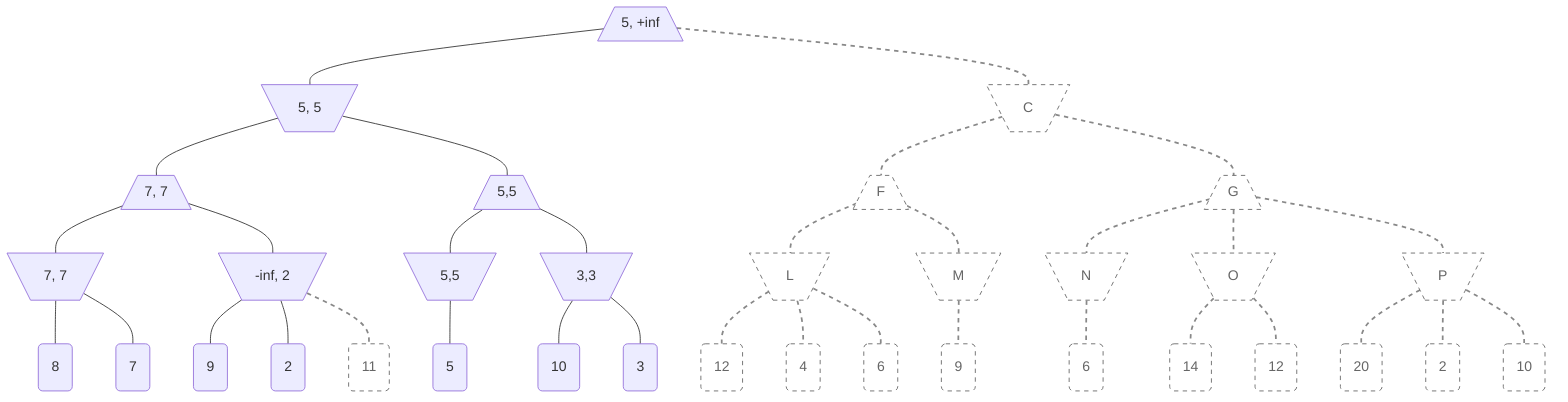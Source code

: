 flowchart TD
    classDef disabled fill:#fff,color:#666,stroke:#666,stroke-dasharray: 5 5
    
A[/5, +inf\] --- B    
A --- C:::disabled

B[\5, 5/] --- D
B --- E
C[\C/] --- F:::disabled
C --- G:::disabled

D[/7, 7\] --- H
D --- I
E[/5,5\] --- J
E --- K
F[/F\] --- L:::disabled
F --- M:::disabled
G[/G\] --- N:::disabled
G --- O:::disabled
G --- P:::disabled

H[\7, 7/] --- a(8)
H --- b(7)
I[\-inf, 2/] --- c(9)
I --- d(2)
I --- e(11):::disabled
J[\5,5/] --- f(5)
K[\3,3/] --- g(10)
K --- h(3)
L[\L/] --- i(12):::disabled
L --- k(4):::disabled
L --- l(6):::disabled
M[\M/] --- m(9):::disabled
N[\N/] --- n(6):::disabled
O[\O/] --- o(14):::disabled
O --- p(12):::disabled
P[\P/] --- q(20):::disabled
P --- r(2):::disabled
P --- s(10):::disabled

%% linkStyle 0 stroke:#888,stroke-width:2px,stroke-dasharray: 5 5;
linkStyle 1 stroke:#888,stroke-width:2px,stroke-dasharray: 5 5;
%% linkStyle 2 stroke:#888,stroke-width:2px,stroke-dasharray: 5 5;
%% linkStyle 3 stroke:#888,stroke-width:2px,stroke-dasharray: 5 5;
linkStyle 4 stroke:#888,stroke-width:2px,stroke-dasharray: 5 5;
linkStyle 5 stroke:#888,stroke-width:2px,stroke-dasharray: 5 5;
%% linkStyle 6 stroke:#888,stroke-width:2px,stroke-dasharray: 5 5;
%% linkStyle 7 stroke:#888,stroke-width:2px,stroke-dasharray: 5 5;
%% linkStyle 8 stroke:#888,stroke-width:2px,stroke-dasharray: 5 5;
%% linkStyle 9 stroke:#888,stroke-width:2px,stroke-dasharray: 5 5;
linkStyle 10 stroke:#888,stroke-width:2px,stroke-dasharray: 5 5;
linkStyle 11 stroke:#888,stroke-width:2px,stroke-dasharray: 5 5;
linkStyle 12 stroke:#888,stroke-width:2px,stroke-dasharray: 5 5;
linkStyle 13 stroke:#888,stroke-width:2px,stroke-dasharray: 5 5;
linkStyle 14 stroke:#888,stroke-width:2px,stroke-dasharray: 5 5;
%% linkStyle 15 stroke:#888,stroke-width:2px,stroke-dasharray: 5 5;
%% linkStyle 16 stroke:#888,stroke-width:2px,stroke-dasharray: 5 5;
%% linkStyle 17 stroke:#888,stroke-width:2px,stroke-dasharray: 5 5;
%% linkStyle 18 stroke:#888,stroke-width:2px,stroke-dasharray: 5 5;
linkStyle 19 stroke:#888,stroke-width:2px,stroke-dasharray: 5 5;
%% linkStyle 20 stroke:#888,stroke-width:2px,stroke-dasharray: 5 5;
%% linkStyle 21 stroke:#888,stroke-width:2px,stroke-dasharray: 5 5;
%% linkStyle 22 stroke:#888,stroke-width:2px,stroke-dasharray: 5 5;
linkStyle 23 stroke:#888,stroke-width:2px,stroke-dasharray: 5 5;
linkStyle 24 stroke:#888,stroke-width:2px,stroke-dasharray: 5 5;
linkStyle 25 stroke:#888,stroke-width:2px,stroke-dasharray: 5 5;
linkStyle 26 stroke:#888,stroke-width:2px,stroke-dasharray: 5 5;
linkStyle 27 stroke:#888,stroke-width:2px,stroke-dasharray: 5 5;
linkStyle 28 stroke:#888,stroke-width:2px,stroke-dasharray: 5 5;
linkStyle 29 stroke:#888,stroke-width:2px,stroke-dasharray: 5 5;
linkStyle 30 stroke:#888,stroke-width:2px,stroke-dasharray: 5 5;
linkStyle 31 stroke:#888,stroke-width:2px,stroke-dasharray: 5 5;
linkStyle 32 stroke:#888,stroke-width:2px,stroke-dasharray: 5 5;